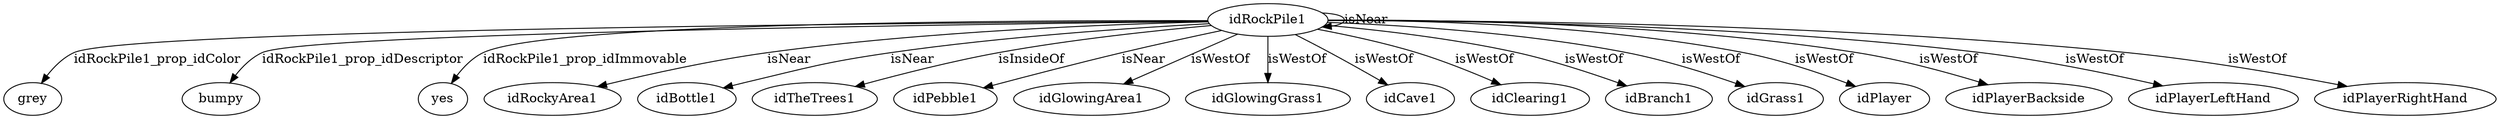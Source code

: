 digraph  {
idRockPile1 [node_type=entity_node];
grey [node_type=property_node];
bumpy [node_type=property_node];
yes [node_type=property_node];
idRockyArea1 [node_type=entity_node];
idBottle1 [node_type=entity_node];
idTheTrees1 [node_type=entity_node];
idPebble1 [node_type=entity_node];
idGlowingArea1 [node_type=entity_node];
idGlowingGrass1 [node_type=entity_node];
idCave1 [node_type=entity_node];
idClearing1 [node_type=entity_node];
idBranch1 [node_type=entity_node];
idGrass1 [node_type=entity_node];
idPlayer [node_type=entity_node];
idPlayerBackside [node_type=entity_node];
idPlayerLeftHand [node_type=entity_node];
idPlayerRightHand [node_type=entity_node];
idRockPile1 -> grey  [edge_type=property, label=idRockPile1_prop_idColor];
idRockPile1 -> bumpy  [edge_type=property, label=idRockPile1_prop_idDescriptor];
idRockPile1 -> yes  [edge_type=property, label=idRockPile1_prop_idImmovable];
idRockPile1 -> idRockyArea1  [edge_type=relationship, label=isNear];
idRockPile1 -> idBottle1  [edge_type=relationship, label=isNear];
idRockPile1 -> idTheTrees1  [edge_type=relationship, label=isInsideOf];
idRockPile1 -> idRockPile1  [edge_type=relationship, label=isNear];
idRockPile1 -> idPebble1  [edge_type=relationship, label=isNear];
idRockPile1 -> idGlowingArea1  [edge_type=relationship, label=isWestOf];
idRockPile1 -> idGlowingGrass1  [edge_type=relationship, label=isWestOf];
idRockPile1 -> idCave1  [edge_type=relationship, label=isWestOf];
idRockPile1 -> idClearing1  [edge_type=relationship, label=isWestOf];
idRockPile1 -> idBranch1  [edge_type=relationship, label=isWestOf];
idRockPile1 -> idGrass1  [edge_type=relationship, label=isWestOf];
idRockPile1 -> idPlayer  [edge_type=relationship, label=isWestOf];
idRockPile1 -> idPlayerBackside  [edge_type=relationship, label=isWestOf];
idRockPile1 -> idPlayerLeftHand  [edge_type=relationship, label=isWestOf];
idRockPile1 -> idPlayerRightHand  [edge_type=relationship, label=isWestOf];
}
